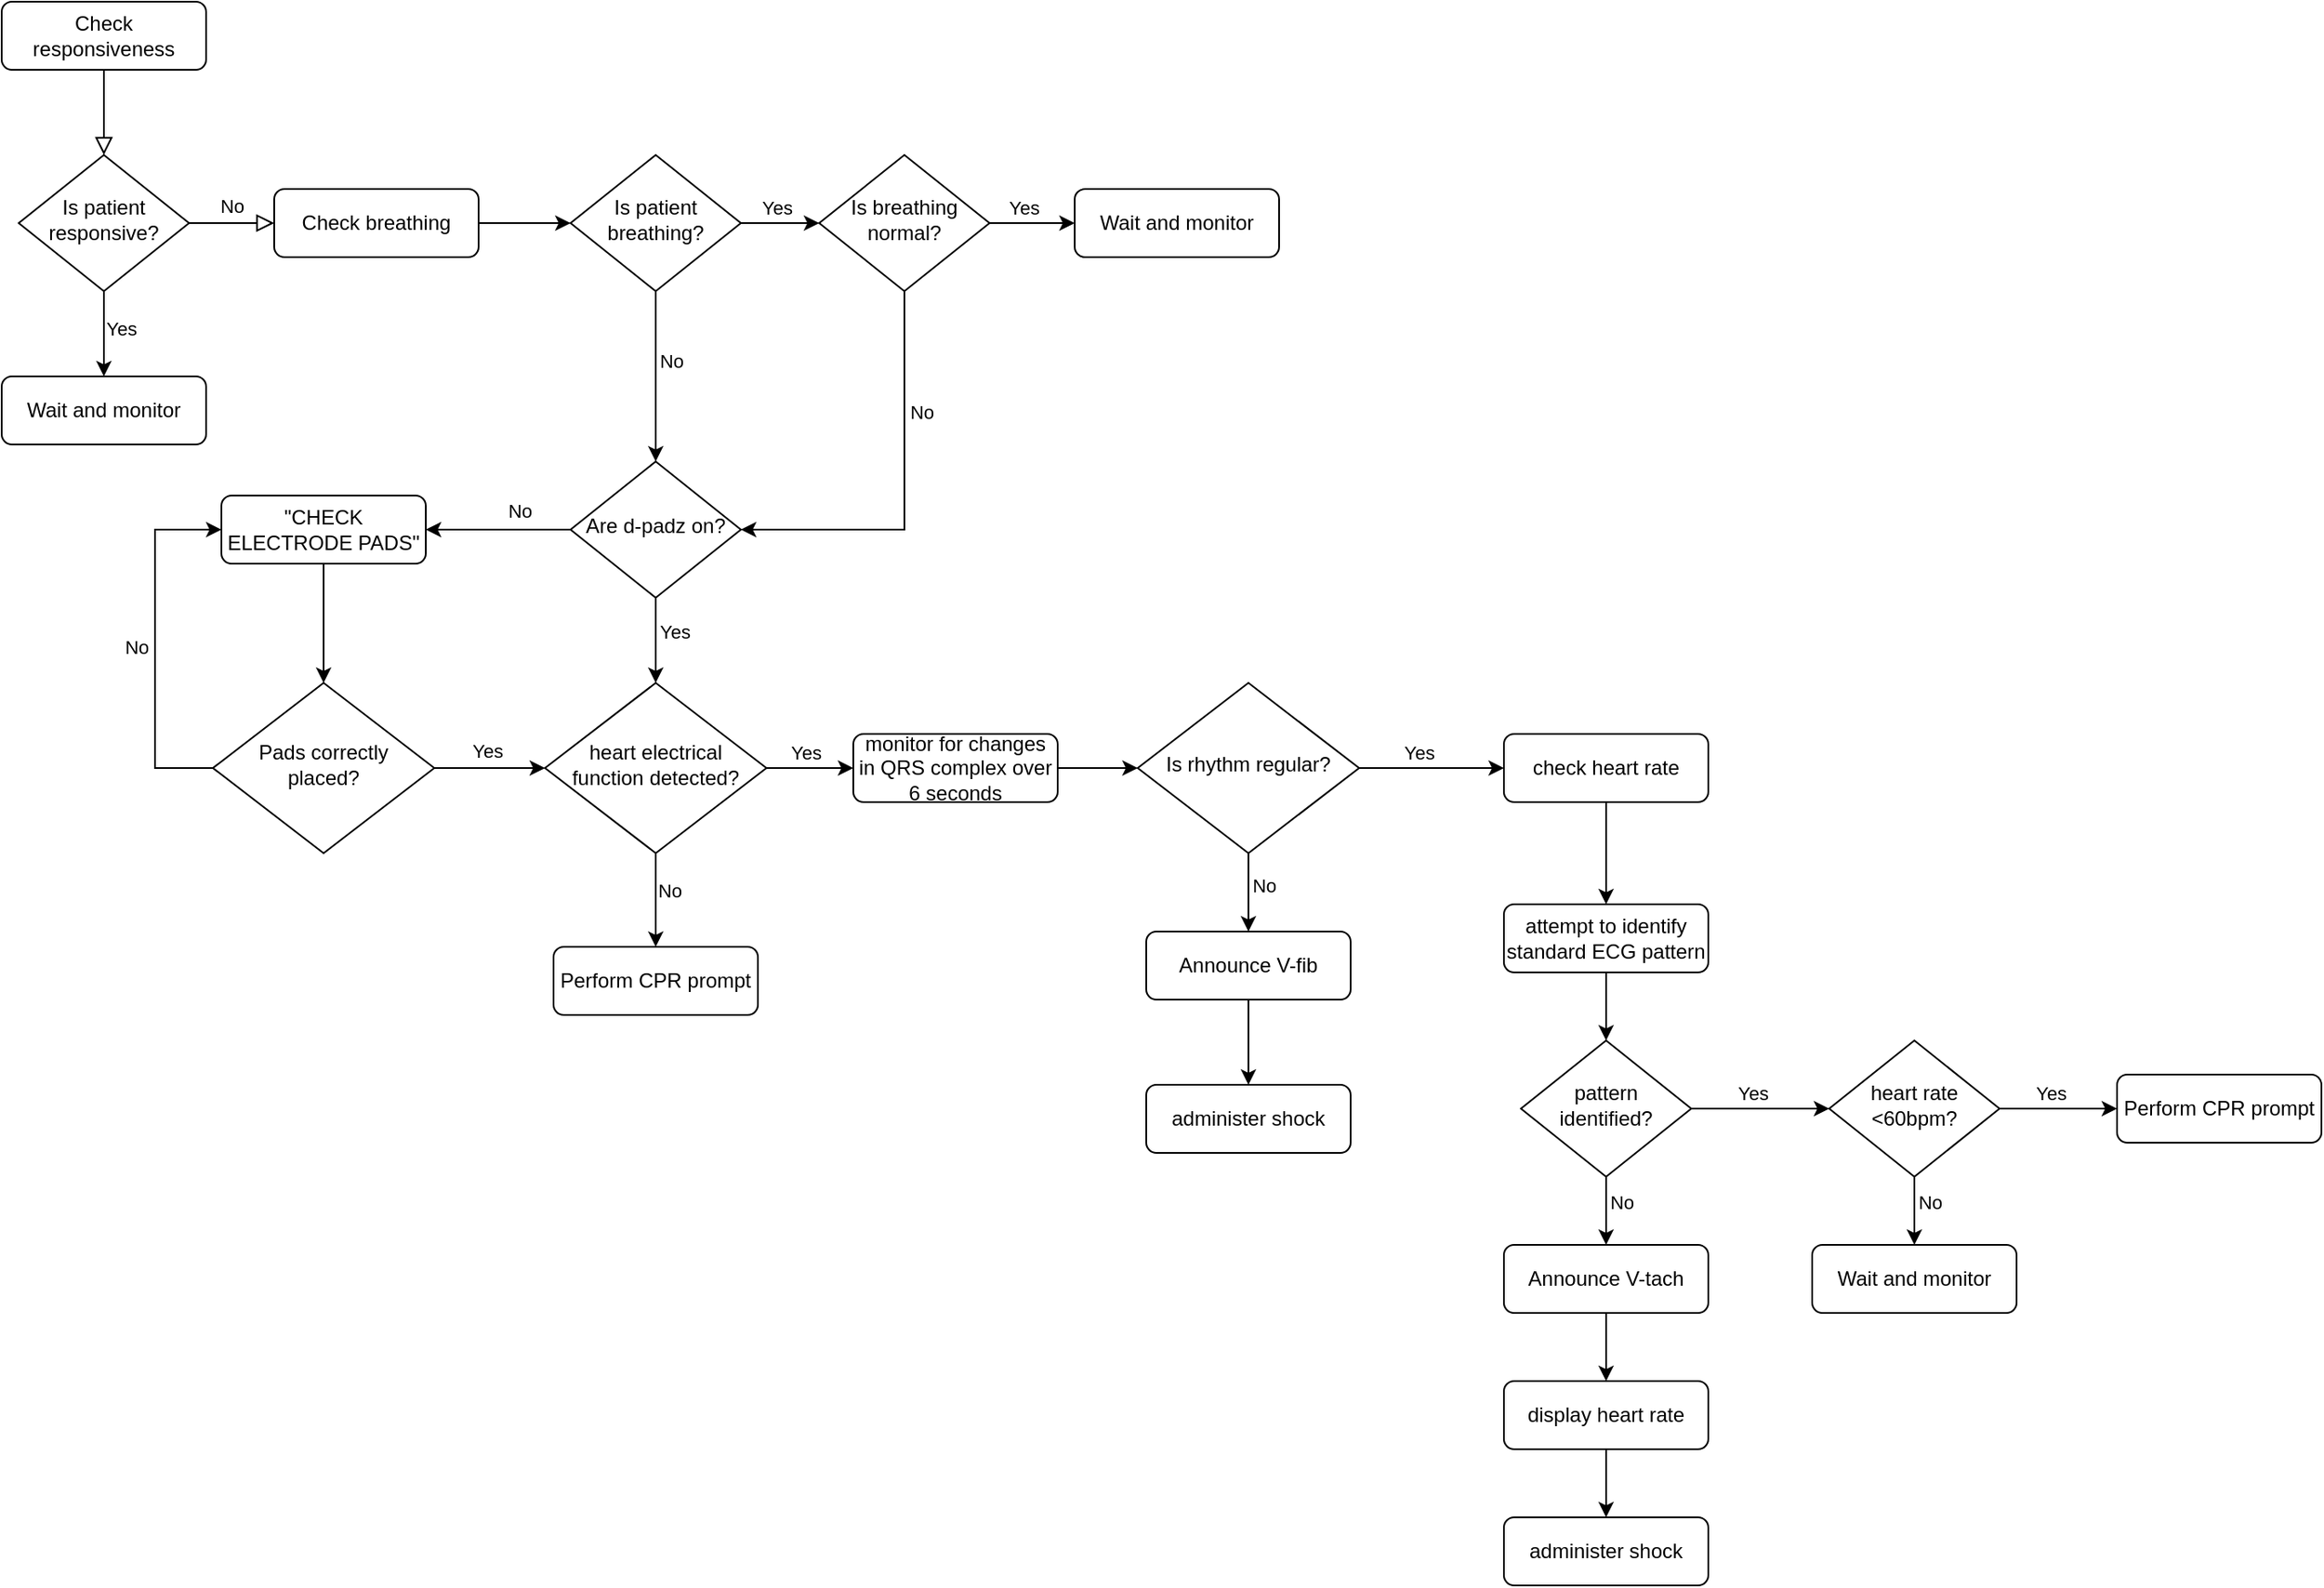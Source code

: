<mxfile version="22.0.3" type="device">
  <diagram id="C5RBs43oDa-KdzZeNtuy" name="Page-1">
    <mxGraphModel dx="1124" dy="608" grid="1" gridSize="10" guides="1" tooltips="1" connect="1" arrows="1" fold="1" page="1" pageScale="1" pageWidth="827" pageHeight="1169" math="0" shadow="0">
      <root>
        <mxCell id="WIyWlLk6GJQsqaUBKTNV-0" />
        <mxCell id="WIyWlLk6GJQsqaUBKTNV-1" parent="WIyWlLk6GJQsqaUBKTNV-0" />
        <mxCell id="WIyWlLk6GJQsqaUBKTNV-2" value="" style="rounded=0;html=1;jettySize=auto;orthogonalLoop=1;fontSize=11;endArrow=block;endFill=0;endSize=8;strokeWidth=1;shadow=0;labelBackgroundColor=none;edgeStyle=orthogonalEdgeStyle;" parent="WIyWlLk6GJQsqaUBKTNV-1" source="WIyWlLk6GJQsqaUBKTNV-3" target="WIyWlLk6GJQsqaUBKTNV-6" edge="1">
          <mxGeometry relative="1" as="geometry" />
        </mxCell>
        <mxCell id="WIyWlLk6GJQsqaUBKTNV-3" value="Check responsiveness" style="rounded=1;whiteSpace=wrap;html=1;fontSize=12;glass=0;strokeWidth=1;shadow=0;" parent="WIyWlLk6GJQsqaUBKTNV-1" vertex="1">
          <mxGeometry x="160" y="30" width="120" height="40" as="geometry" />
        </mxCell>
        <mxCell id="WIyWlLk6GJQsqaUBKTNV-5" value="No" style="edgeStyle=orthogonalEdgeStyle;rounded=0;html=1;jettySize=auto;orthogonalLoop=1;fontSize=11;endArrow=block;endFill=0;endSize=8;strokeWidth=1;shadow=0;labelBackgroundColor=none;" parent="WIyWlLk6GJQsqaUBKTNV-1" source="WIyWlLk6GJQsqaUBKTNV-6" target="WIyWlLk6GJQsqaUBKTNV-7" edge="1">
          <mxGeometry y="10" relative="1" as="geometry">
            <mxPoint as="offset" />
          </mxGeometry>
        </mxCell>
        <mxCell id="4riuY8ZnuzYloTi2gnYZ-10" style="edgeStyle=orthogonalEdgeStyle;rounded=0;orthogonalLoop=1;jettySize=auto;html=1;exitX=0.5;exitY=1;exitDx=0;exitDy=0;entryX=0.5;entryY=0;entryDx=0;entryDy=0;" parent="WIyWlLk6GJQsqaUBKTNV-1" source="WIyWlLk6GJQsqaUBKTNV-6" target="4riuY8ZnuzYloTi2gnYZ-9" edge="1">
          <mxGeometry relative="1" as="geometry" />
        </mxCell>
        <mxCell id="4riuY8ZnuzYloTi2gnYZ-11" value="Yes" style="edgeLabel;html=1;align=center;verticalAlign=middle;resizable=0;points=[];" parent="4riuY8ZnuzYloTi2gnYZ-10" vertex="1" connectable="0">
          <mxGeometry x="-0.12" relative="1" as="geometry">
            <mxPoint x="10" as="offset" />
          </mxGeometry>
        </mxCell>
        <mxCell id="WIyWlLk6GJQsqaUBKTNV-6" value="Is patient responsive?" style="rhombus;whiteSpace=wrap;html=1;shadow=0;fontFamily=Helvetica;fontSize=12;align=center;strokeWidth=1;spacing=6;spacingTop=-4;" parent="WIyWlLk6GJQsqaUBKTNV-1" vertex="1">
          <mxGeometry x="170" y="120" width="100" height="80" as="geometry" />
        </mxCell>
        <mxCell id="4riuY8ZnuzYloTi2gnYZ-2" style="edgeStyle=orthogonalEdgeStyle;rounded=0;orthogonalLoop=1;jettySize=auto;html=1;entryX=0;entryY=0.5;entryDx=0;entryDy=0;" parent="WIyWlLk6GJQsqaUBKTNV-1" source="WIyWlLk6GJQsqaUBKTNV-7" target="4riuY8ZnuzYloTi2gnYZ-0" edge="1">
          <mxGeometry relative="1" as="geometry" />
        </mxCell>
        <mxCell id="WIyWlLk6GJQsqaUBKTNV-7" value="Check breathing" style="rounded=1;whiteSpace=wrap;html=1;fontSize=12;glass=0;strokeWidth=1;shadow=0;" parent="WIyWlLk6GJQsqaUBKTNV-1" vertex="1">
          <mxGeometry x="320" y="140" width="120" height="40" as="geometry" />
        </mxCell>
        <mxCell id="4riuY8ZnuzYloTi2gnYZ-5" style="edgeStyle=orthogonalEdgeStyle;rounded=0;orthogonalLoop=1;jettySize=auto;html=1;entryX=0;entryY=0.5;entryDx=0;entryDy=0;" parent="WIyWlLk6GJQsqaUBKTNV-1" source="4riuY8ZnuzYloTi2gnYZ-0" target="4riuY8ZnuzYloTi2gnYZ-13" edge="1">
          <mxGeometry relative="1" as="geometry">
            <mxPoint x="640" y="160" as="targetPoint" />
          </mxGeometry>
        </mxCell>
        <mxCell id="4riuY8ZnuzYloTi2gnYZ-8" value="Yes" style="edgeLabel;html=1;align=center;verticalAlign=middle;resizable=0;points=[];" parent="4riuY8ZnuzYloTi2gnYZ-5" vertex="1" connectable="0">
          <mxGeometry x="-0.096" y="2" relative="1" as="geometry">
            <mxPoint y="-7" as="offset" />
          </mxGeometry>
        </mxCell>
        <mxCell id="4riuY8ZnuzYloTi2gnYZ-17" style="edgeStyle=orthogonalEdgeStyle;rounded=0;orthogonalLoop=1;jettySize=auto;html=1;exitX=0.5;exitY=1;exitDx=0;exitDy=0;entryX=0.5;entryY=0;entryDx=0;entryDy=0;" parent="WIyWlLk6GJQsqaUBKTNV-1" source="4riuY8ZnuzYloTi2gnYZ-0" target="4riuY8ZnuzYloTi2gnYZ-23" edge="1">
          <mxGeometry relative="1" as="geometry">
            <mxPoint x="584" y="320" as="targetPoint" />
          </mxGeometry>
        </mxCell>
        <mxCell id="4riuY8ZnuzYloTi2gnYZ-18" value="No" style="edgeLabel;html=1;align=center;verticalAlign=middle;resizable=0;points=[];" parent="4riuY8ZnuzYloTi2gnYZ-17" vertex="1" connectable="0">
          <mxGeometry x="-0.12" y="-1" relative="1" as="geometry">
            <mxPoint x="10" y="-3" as="offset" />
          </mxGeometry>
        </mxCell>
        <mxCell id="4riuY8ZnuzYloTi2gnYZ-0" value="Is patient breathing?" style="rhombus;whiteSpace=wrap;html=1;shadow=0;fontFamily=Helvetica;fontSize=12;align=center;strokeWidth=1;spacing=6;spacingTop=-4;" parent="WIyWlLk6GJQsqaUBKTNV-1" vertex="1">
          <mxGeometry x="494" y="120" width="100" height="80" as="geometry" />
        </mxCell>
        <mxCell id="4riuY8ZnuzYloTi2gnYZ-9" value="Wait and monitor" style="rounded=1;whiteSpace=wrap;html=1;fontSize=12;glass=0;strokeWidth=1;shadow=0;" parent="WIyWlLk6GJQsqaUBKTNV-1" vertex="1">
          <mxGeometry x="160" y="250" width="120" height="40" as="geometry" />
        </mxCell>
        <mxCell id="4riuY8ZnuzYloTi2gnYZ-12" value="Wait and monitor" style="rounded=1;whiteSpace=wrap;html=1;fontSize=12;glass=0;strokeWidth=1;shadow=0;" parent="WIyWlLk6GJQsqaUBKTNV-1" vertex="1">
          <mxGeometry x="790" y="140" width="120" height="40" as="geometry" />
        </mxCell>
        <mxCell id="4riuY8ZnuzYloTi2gnYZ-14" style="edgeStyle=orthogonalEdgeStyle;rounded=0;orthogonalLoop=1;jettySize=auto;html=1;exitX=1;exitY=0.5;exitDx=0;exitDy=0;entryX=0;entryY=0.5;entryDx=0;entryDy=0;" parent="WIyWlLk6GJQsqaUBKTNV-1" source="4riuY8ZnuzYloTi2gnYZ-13" target="4riuY8ZnuzYloTi2gnYZ-12" edge="1">
          <mxGeometry relative="1" as="geometry" />
        </mxCell>
        <mxCell id="4riuY8ZnuzYloTi2gnYZ-15" value="Yes" style="edgeLabel;html=1;align=center;verticalAlign=middle;resizable=0;points=[];" parent="4riuY8ZnuzYloTi2gnYZ-14" vertex="1" connectable="0">
          <mxGeometry x="-0.216" y="-1" relative="1" as="geometry">
            <mxPoint y="-10" as="offset" />
          </mxGeometry>
        </mxCell>
        <mxCell id="4riuY8ZnuzYloTi2gnYZ-21" style="edgeStyle=orthogonalEdgeStyle;rounded=0;orthogonalLoop=1;jettySize=auto;html=1;exitX=0.5;exitY=1;exitDx=0;exitDy=0;entryX=1;entryY=0.5;entryDx=0;entryDy=0;" parent="WIyWlLk6GJQsqaUBKTNV-1" source="4riuY8ZnuzYloTi2gnYZ-13" target="4riuY8ZnuzYloTi2gnYZ-23" edge="1">
          <mxGeometry relative="1" as="geometry">
            <mxPoint x="700" y="320" as="targetPoint" />
          </mxGeometry>
        </mxCell>
        <mxCell id="4riuY8ZnuzYloTi2gnYZ-22" value="No" style="edgeLabel;html=1;align=center;verticalAlign=middle;resizable=0;points=[];" parent="4riuY8ZnuzYloTi2gnYZ-21" vertex="1" connectable="0">
          <mxGeometry x="-0.404" relative="1" as="geometry">
            <mxPoint x="10" as="offset" />
          </mxGeometry>
        </mxCell>
        <mxCell id="4riuY8ZnuzYloTi2gnYZ-13" value="Is breathing normal?" style="rhombus;whiteSpace=wrap;html=1;shadow=0;fontFamily=Helvetica;fontSize=12;align=center;strokeWidth=1;spacing=6;spacingTop=-4;" parent="WIyWlLk6GJQsqaUBKTNV-1" vertex="1">
          <mxGeometry x="640" y="120" width="100" height="80" as="geometry" />
        </mxCell>
        <mxCell id="4riuY8ZnuzYloTi2gnYZ-25" style="edgeStyle=orthogonalEdgeStyle;rounded=0;orthogonalLoop=1;jettySize=auto;html=1;exitX=0.5;exitY=1;exitDx=0;exitDy=0;entryX=0.5;entryY=0;entryDx=0;entryDy=0;" parent="WIyWlLk6GJQsqaUBKTNV-1" source="4riuY8ZnuzYloTi2gnYZ-23" target="4riuY8ZnuzYloTi2gnYZ-24" edge="1">
          <mxGeometry relative="1" as="geometry" />
        </mxCell>
        <mxCell id="4riuY8ZnuzYloTi2gnYZ-45" value="Yes" style="edgeLabel;html=1;align=center;verticalAlign=middle;resizable=0;points=[];" parent="4riuY8ZnuzYloTi2gnYZ-25" vertex="1" connectable="0">
          <mxGeometry x="-0.312" y="-1" relative="1" as="geometry">
            <mxPoint x="12" y="3" as="offset" />
          </mxGeometry>
        </mxCell>
        <mxCell id="4riuY8ZnuzYloTi2gnYZ-27" style="edgeStyle=orthogonalEdgeStyle;rounded=0;orthogonalLoop=1;jettySize=auto;html=1;exitX=0;exitY=0.5;exitDx=0;exitDy=0;entryX=1;entryY=0.5;entryDx=0;entryDy=0;" parent="WIyWlLk6GJQsqaUBKTNV-1" source="4riuY8ZnuzYloTi2gnYZ-23" target="JhXloKChQLWPpNnvAnLP-0" edge="1">
          <mxGeometry relative="1" as="geometry">
            <mxPoint x="350" y="340" as="targetPoint" />
          </mxGeometry>
        </mxCell>
        <mxCell id="4riuY8ZnuzYloTi2gnYZ-29" value="No" style="edgeLabel;html=1;align=center;verticalAlign=middle;resizable=0;points=[];" parent="4riuY8ZnuzYloTi2gnYZ-27" vertex="1" connectable="0">
          <mxGeometry x="-0.373" y="-1" relative="1" as="geometry">
            <mxPoint x="-4" y="-10" as="offset" />
          </mxGeometry>
        </mxCell>
        <mxCell id="4riuY8ZnuzYloTi2gnYZ-23" value="Are d-padz on?" style="rhombus;whiteSpace=wrap;html=1;shadow=0;fontFamily=Helvetica;fontSize=12;align=center;strokeWidth=1;spacing=6;spacingTop=-4;" parent="WIyWlLk6GJQsqaUBKTNV-1" vertex="1">
          <mxGeometry x="494" y="300" width="100" height="80" as="geometry" />
        </mxCell>
        <mxCell id="4riuY8ZnuzYloTi2gnYZ-28" style="edgeStyle=orthogonalEdgeStyle;rounded=0;orthogonalLoop=1;jettySize=auto;html=1;exitX=0.5;exitY=1;exitDx=0;exitDy=0;entryX=0.5;entryY=0;entryDx=0;entryDy=0;" parent="WIyWlLk6GJQsqaUBKTNV-1" source="4riuY8ZnuzYloTi2gnYZ-24" target="4riuY8ZnuzYloTi2gnYZ-26" edge="1">
          <mxGeometry relative="1" as="geometry" />
        </mxCell>
        <mxCell id="4riuY8ZnuzYloTi2gnYZ-30" value="No" style="edgeLabel;html=1;align=center;verticalAlign=middle;resizable=0;points=[];" parent="4riuY8ZnuzYloTi2gnYZ-28" vertex="1" connectable="0">
          <mxGeometry x="-0.386" relative="1" as="geometry">
            <mxPoint x="8" y="5" as="offset" />
          </mxGeometry>
        </mxCell>
        <mxCell id="4riuY8ZnuzYloTi2gnYZ-33" style="edgeStyle=orthogonalEdgeStyle;rounded=0;orthogonalLoop=1;jettySize=auto;html=1;exitX=1;exitY=0.5;exitDx=0;exitDy=0;entryX=0;entryY=0.5;entryDx=0;entryDy=0;" parent="WIyWlLk6GJQsqaUBKTNV-1" source="4riuY8ZnuzYloTi2gnYZ-24" target="4riuY8ZnuzYloTi2gnYZ-32" edge="1">
          <mxGeometry relative="1" as="geometry" />
        </mxCell>
        <mxCell id="4riuY8ZnuzYloTi2gnYZ-34" value="Yes" style="edgeLabel;html=1;align=center;verticalAlign=middle;resizable=0;points=[];" parent="4riuY8ZnuzYloTi2gnYZ-33" vertex="1" connectable="0">
          <mxGeometry x="-0.114" relative="1" as="geometry">
            <mxPoint y="-9" as="offset" />
          </mxGeometry>
        </mxCell>
        <mxCell id="4riuY8ZnuzYloTi2gnYZ-24" value="heart electrical function detected?" style="rhombus;whiteSpace=wrap;html=1;shadow=0;fontFamily=Helvetica;fontSize=12;align=center;strokeWidth=1;spacing=6;spacingTop=-4;" parent="WIyWlLk6GJQsqaUBKTNV-1" vertex="1">
          <mxGeometry x="479" y="430" width="130" height="100" as="geometry" />
        </mxCell>
        <mxCell id="4riuY8ZnuzYloTi2gnYZ-26" value="Perform CPR prompt" style="rounded=1;whiteSpace=wrap;html=1;fontSize=12;glass=0;strokeWidth=1;shadow=0;" parent="WIyWlLk6GJQsqaUBKTNV-1" vertex="1">
          <mxGeometry x="484" y="585" width="120" height="40" as="geometry" />
        </mxCell>
        <mxCell id="4riuY8ZnuzYloTi2gnYZ-36" style="edgeStyle=orthogonalEdgeStyle;rounded=0;orthogonalLoop=1;jettySize=auto;html=1;exitX=1;exitY=0.5;exitDx=0;exitDy=0;entryX=0;entryY=0.5;entryDx=0;entryDy=0;" parent="WIyWlLk6GJQsqaUBKTNV-1" source="4riuY8ZnuzYloTi2gnYZ-32" target="4riuY8ZnuzYloTi2gnYZ-35" edge="1">
          <mxGeometry relative="1" as="geometry" />
        </mxCell>
        <mxCell id="4riuY8ZnuzYloTi2gnYZ-32" value="monitor for changes in QRS complex over 6 seconds" style="rounded=1;whiteSpace=wrap;html=1;fontSize=12;glass=0;strokeWidth=1;shadow=0;" parent="WIyWlLk6GJQsqaUBKTNV-1" vertex="1">
          <mxGeometry x="660" y="460" width="120" height="40" as="geometry" />
        </mxCell>
        <mxCell id="4riuY8ZnuzYloTi2gnYZ-38" style="edgeStyle=orthogonalEdgeStyle;rounded=0;orthogonalLoop=1;jettySize=auto;html=1;exitX=1;exitY=0.5;exitDx=0;exitDy=0;entryX=0;entryY=0.5;entryDx=0;entryDy=0;" parent="WIyWlLk6GJQsqaUBKTNV-1" source="4riuY8ZnuzYloTi2gnYZ-35" target="4riuY8ZnuzYloTi2gnYZ-58" edge="1">
          <mxGeometry relative="1" as="geometry">
            <mxPoint x="999" y="480" as="sourcePoint" />
            <mxPoint x="972" y="600" as="targetPoint" />
          </mxGeometry>
        </mxCell>
        <mxCell id="4riuY8ZnuzYloTi2gnYZ-39" value="Yes" style="edgeLabel;html=1;align=center;verticalAlign=middle;resizable=0;points=[];" parent="4riuY8ZnuzYloTi2gnYZ-38" vertex="1" connectable="0">
          <mxGeometry x="-0.191" y="1" relative="1" as="geometry">
            <mxPoint y="-8" as="offset" />
          </mxGeometry>
        </mxCell>
        <mxCell id="4riuY8ZnuzYloTi2gnYZ-35" value="Is rhythm regular?" style="rhombus;whiteSpace=wrap;html=1;shadow=0;fontFamily=Helvetica;fontSize=12;align=center;strokeWidth=1;spacing=6;spacingTop=-4;" parent="WIyWlLk6GJQsqaUBKTNV-1" vertex="1">
          <mxGeometry x="827" y="430" width="130" height="100" as="geometry" />
        </mxCell>
        <mxCell id="4riuY8ZnuzYloTi2gnYZ-47" style="edgeStyle=orthogonalEdgeStyle;rounded=0;orthogonalLoop=1;jettySize=auto;html=1;exitX=0.5;exitY=1;exitDx=0;exitDy=0;entryX=0.5;entryY=0;entryDx=0;entryDy=0;" parent="WIyWlLk6GJQsqaUBKTNV-1" source="4riuY8ZnuzYloTi2gnYZ-44" target="4riuY8ZnuzYloTi2gnYZ-46" edge="1">
          <mxGeometry relative="1" as="geometry" />
        </mxCell>
        <mxCell id="4riuY8ZnuzYloTi2gnYZ-44" value="attempt to identify standard ECG pattern" style="rounded=1;whiteSpace=wrap;html=1;fontSize=12;glass=0;strokeWidth=1;shadow=0;" parent="WIyWlLk6GJQsqaUBKTNV-1" vertex="1">
          <mxGeometry x="1042" y="560" width="120" height="40" as="geometry" />
        </mxCell>
        <mxCell id="4riuY8ZnuzYloTi2gnYZ-50" style="edgeStyle=orthogonalEdgeStyle;rounded=0;orthogonalLoop=1;jettySize=auto;html=1;exitX=1;exitY=0.5;exitDx=0;exitDy=0;entryX=0;entryY=0.5;entryDx=0;entryDy=0;" parent="WIyWlLk6GJQsqaUBKTNV-1" source="4riuY8ZnuzYloTi2gnYZ-46" target="4riuY8ZnuzYloTi2gnYZ-52" edge="1">
          <mxGeometry relative="1" as="geometry">
            <mxPoint x="1283" y="660" as="targetPoint" />
          </mxGeometry>
        </mxCell>
        <mxCell id="4riuY8ZnuzYloTi2gnYZ-51" value="Yes" style="edgeLabel;html=1;align=center;verticalAlign=middle;resizable=0;points=[];" parent="4riuY8ZnuzYloTi2gnYZ-50" vertex="1" connectable="0">
          <mxGeometry x="-0.144" y="1" relative="1" as="geometry">
            <mxPoint x="1" y="-8" as="offset" />
          </mxGeometry>
        </mxCell>
        <mxCell id="4riuY8ZnuzYloTi2gnYZ-61" style="edgeStyle=orthogonalEdgeStyle;rounded=0;orthogonalLoop=1;jettySize=auto;html=1;exitX=0.5;exitY=1;exitDx=0;exitDy=0;entryX=0.5;entryY=0;entryDx=0;entryDy=0;" parent="WIyWlLk6GJQsqaUBKTNV-1" source="4riuY8ZnuzYloTi2gnYZ-46" target="4riuY8ZnuzYloTi2gnYZ-60" edge="1">
          <mxGeometry relative="1" as="geometry" />
        </mxCell>
        <mxCell id="4riuY8ZnuzYloTi2gnYZ-67" value="No" style="edgeLabel;html=1;align=center;verticalAlign=middle;resizable=0;points=[];" parent="4riuY8ZnuzYloTi2gnYZ-61" vertex="1" connectable="0">
          <mxGeometry x="-0.247" relative="1" as="geometry">
            <mxPoint x="9" as="offset" />
          </mxGeometry>
        </mxCell>
        <mxCell id="4riuY8ZnuzYloTi2gnYZ-46" value="pattern identified?" style="rhombus;whiteSpace=wrap;html=1;shadow=0;fontFamily=Helvetica;fontSize=12;align=center;strokeWidth=1;spacing=6;spacingTop=-4;" parent="WIyWlLk6GJQsqaUBKTNV-1" vertex="1">
          <mxGeometry x="1052" y="640" width="100" height="80" as="geometry" />
        </mxCell>
        <mxCell id="4riuY8ZnuzYloTi2gnYZ-55" style="edgeStyle=orthogonalEdgeStyle;rounded=0;orthogonalLoop=1;jettySize=auto;html=1;exitX=1;exitY=0.5;exitDx=0;exitDy=0;entryX=0;entryY=0.5;entryDx=0;entryDy=0;" parent="WIyWlLk6GJQsqaUBKTNV-1" source="4riuY8ZnuzYloTi2gnYZ-52" target="4riuY8ZnuzYloTi2gnYZ-54" edge="1">
          <mxGeometry relative="1" as="geometry" />
        </mxCell>
        <mxCell id="4riuY8ZnuzYloTi2gnYZ-56" value="Yes" style="edgeLabel;html=1;align=center;verticalAlign=middle;resizable=0;points=[];" parent="4riuY8ZnuzYloTi2gnYZ-55" vertex="1" connectable="0">
          <mxGeometry x="-0.128" y="1" relative="1" as="geometry">
            <mxPoint y="-8" as="offset" />
          </mxGeometry>
        </mxCell>
        <mxCell id="4riuY8ZnuzYloTi2gnYZ-78" style="edgeStyle=orthogonalEdgeStyle;rounded=0;orthogonalLoop=1;jettySize=auto;html=1;exitX=0.5;exitY=1;exitDx=0;exitDy=0;entryX=0.5;entryY=0;entryDx=0;entryDy=0;" parent="WIyWlLk6GJQsqaUBKTNV-1" source="4riuY8ZnuzYloTi2gnYZ-52" target="4riuY8ZnuzYloTi2gnYZ-77" edge="1">
          <mxGeometry relative="1" as="geometry" />
        </mxCell>
        <mxCell id="4riuY8ZnuzYloTi2gnYZ-79" value="No" style="edgeLabel;html=1;align=center;verticalAlign=middle;resizable=0;points=[];" parent="4riuY8ZnuzYloTi2gnYZ-78" vertex="1" connectable="0">
          <mxGeometry x="-0.268" y="1" relative="1" as="geometry">
            <mxPoint x="8" as="offset" />
          </mxGeometry>
        </mxCell>
        <mxCell id="4riuY8ZnuzYloTi2gnYZ-52" value="heart rate &amp;lt;60bpm?" style="rhombus;whiteSpace=wrap;html=1;shadow=0;fontFamily=Helvetica;fontSize=12;align=center;strokeWidth=1;spacing=6;spacingTop=-4;" parent="WIyWlLk6GJQsqaUBKTNV-1" vertex="1">
          <mxGeometry x="1233" y="640" width="100" height="80" as="geometry" />
        </mxCell>
        <mxCell id="4riuY8ZnuzYloTi2gnYZ-54" value="Perform CPR prompt" style="rounded=1;whiteSpace=wrap;html=1;fontSize=12;glass=0;strokeWidth=1;shadow=0;" parent="WIyWlLk6GJQsqaUBKTNV-1" vertex="1">
          <mxGeometry x="1402" y="660" width="120" height="40" as="geometry" />
        </mxCell>
        <mxCell id="4riuY8ZnuzYloTi2gnYZ-59" style="edgeStyle=orthogonalEdgeStyle;rounded=0;orthogonalLoop=1;jettySize=auto;html=1;exitX=0.5;exitY=1;exitDx=0;exitDy=0;entryX=0.5;entryY=0;entryDx=0;entryDy=0;" parent="WIyWlLk6GJQsqaUBKTNV-1" source="4riuY8ZnuzYloTi2gnYZ-58" target="4riuY8ZnuzYloTi2gnYZ-44" edge="1">
          <mxGeometry relative="1" as="geometry" />
        </mxCell>
        <mxCell id="4riuY8ZnuzYloTi2gnYZ-58" value="check heart rate" style="rounded=1;whiteSpace=wrap;html=1;fontSize=12;glass=0;strokeWidth=1;shadow=0;" parent="WIyWlLk6GJQsqaUBKTNV-1" vertex="1">
          <mxGeometry x="1042" y="460" width="120" height="40" as="geometry" />
        </mxCell>
        <mxCell id="4riuY8ZnuzYloTi2gnYZ-73" style="edgeStyle=orthogonalEdgeStyle;rounded=0;orthogonalLoop=1;jettySize=auto;html=1;exitX=0.5;exitY=1;exitDx=0;exitDy=0;entryX=0.5;entryY=0;entryDx=0;entryDy=0;" parent="WIyWlLk6GJQsqaUBKTNV-1" source="4riuY8ZnuzYloTi2gnYZ-60" target="4riuY8ZnuzYloTi2gnYZ-62" edge="1">
          <mxGeometry relative="1" as="geometry" />
        </mxCell>
        <mxCell id="4riuY8ZnuzYloTi2gnYZ-60" value="Announce V-tach" style="rounded=1;whiteSpace=wrap;html=1;fontSize=12;glass=0;strokeWidth=1;shadow=0;" parent="WIyWlLk6GJQsqaUBKTNV-1" vertex="1">
          <mxGeometry x="1042" y="760" width="120" height="40" as="geometry" />
        </mxCell>
        <mxCell id="4riuY8ZnuzYloTi2gnYZ-66" style="edgeStyle=orthogonalEdgeStyle;rounded=0;orthogonalLoop=1;jettySize=auto;html=1;exitX=0.5;exitY=1;exitDx=0;exitDy=0;entryX=0.5;entryY=0;entryDx=0;entryDy=0;" parent="WIyWlLk6GJQsqaUBKTNV-1" source="4riuY8ZnuzYloTi2gnYZ-62" target="4riuY8ZnuzYloTi2gnYZ-65" edge="1">
          <mxGeometry relative="1" as="geometry" />
        </mxCell>
        <mxCell id="4riuY8ZnuzYloTi2gnYZ-62" value="display heart rate" style="rounded=1;whiteSpace=wrap;html=1;fontSize=12;glass=0;strokeWidth=1;shadow=0;" parent="WIyWlLk6GJQsqaUBKTNV-1" vertex="1">
          <mxGeometry x="1042" y="840" width="120" height="40" as="geometry" />
        </mxCell>
        <mxCell id="4riuY8ZnuzYloTi2gnYZ-65" value="administer shock" style="rounded=1;whiteSpace=wrap;html=1;fontSize=12;glass=0;strokeWidth=1;shadow=0;" parent="WIyWlLk6GJQsqaUBKTNV-1" vertex="1">
          <mxGeometry x="1042" y="920" width="120" height="40" as="geometry" />
        </mxCell>
        <mxCell id="4riuY8ZnuzYloTi2gnYZ-72" style="edgeStyle=orthogonalEdgeStyle;rounded=0;orthogonalLoop=1;jettySize=auto;html=1;entryX=0.5;entryY=0;entryDx=0;entryDy=0;exitX=0.5;exitY=1;exitDx=0;exitDy=0;" parent="WIyWlLk6GJQsqaUBKTNV-1" source="4riuY8ZnuzYloTi2gnYZ-35" target="4riuY8ZnuzYloTi2gnYZ-71" edge="1">
          <mxGeometry relative="1" as="geometry">
            <mxPoint x="960" y="530" as="sourcePoint" />
          </mxGeometry>
        </mxCell>
        <mxCell id="4riuY8ZnuzYloTi2gnYZ-76" value="No" style="edgeLabel;html=1;align=center;verticalAlign=middle;resizable=0;points=[];" parent="4riuY8ZnuzYloTi2gnYZ-72" vertex="1" connectable="0">
          <mxGeometry x="-0.309" y="-1" relative="1" as="geometry">
            <mxPoint x="10" y="3" as="offset" />
          </mxGeometry>
        </mxCell>
        <mxCell id="4riuY8ZnuzYloTi2gnYZ-75" style="edgeStyle=orthogonalEdgeStyle;rounded=0;orthogonalLoop=1;jettySize=auto;html=1;exitX=0.5;exitY=1;exitDx=0;exitDy=0;entryX=0.5;entryY=0;entryDx=0;entryDy=0;" parent="WIyWlLk6GJQsqaUBKTNV-1" source="4riuY8ZnuzYloTi2gnYZ-71" target="4riuY8ZnuzYloTi2gnYZ-74" edge="1">
          <mxGeometry relative="1" as="geometry" />
        </mxCell>
        <mxCell id="4riuY8ZnuzYloTi2gnYZ-71" value="Announce V-fib" style="rounded=1;whiteSpace=wrap;html=1;fontSize=12;glass=0;strokeWidth=1;shadow=0;" parent="WIyWlLk6GJQsqaUBKTNV-1" vertex="1">
          <mxGeometry x="832" y="576" width="120" height="40" as="geometry" />
        </mxCell>
        <mxCell id="4riuY8ZnuzYloTi2gnYZ-74" value="administer shock" style="rounded=1;whiteSpace=wrap;html=1;fontSize=12;glass=0;strokeWidth=1;shadow=0;" parent="WIyWlLk6GJQsqaUBKTNV-1" vertex="1">
          <mxGeometry x="832" y="666" width="120" height="40" as="geometry" />
        </mxCell>
        <mxCell id="4riuY8ZnuzYloTi2gnYZ-77" value="Wait and monitor" style="rounded=1;whiteSpace=wrap;html=1;fontSize=12;glass=0;strokeWidth=1;shadow=0;" parent="WIyWlLk6GJQsqaUBKTNV-1" vertex="1">
          <mxGeometry x="1223" y="760" width="120" height="40" as="geometry" />
        </mxCell>
        <mxCell id="JhXloKChQLWPpNnvAnLP-3" style="edgeStyle=orthogonalEdgeStyle;rounded=0;orthogonalLoop=1;jettySize=auto;html=1;exitX=0.5;exitY=1;exitDx=0;exitDy=0;entryX=0.5;entryY=0;entryDx=0;entryDy=0;" edge="1" parent="WIyWlLk6GJQsqaUBKTNV-1" source="JhXloKChQLWPpNnvAnLP-0" target="JhXloKChQLWPpNnvAnLP-1">
          <mxGeometry relative="1" as="geometry" />
        </mxCell>
        <mxCell id="JhXloKChQLWPpNnvAnLP-0" value="&quot;CHECK ELECTRODE PADS&quot;" style="rounded=1;whiteSpace=wrap;html=1;fontSize=12;glass=0;strokeWidth=1;shadow=0;" vertex="1" parent="WIyWlLk6GJQsqaUBKTNV-1">
          <mxGeometry x="289" y="320" width="120" height="40" as="geometry" />
        </mxCell>
        <mxCell id="JhXloKChQLWPpNnvAnLP-4" style="edgeStyle=orthogonalEdgeStyle;rounded=0;orthogonalLoop=1;jettySize=auto;html=1;exitX=0;exitY=0.5;exitDx=0;exitDy=0;entryX=0;entryY=0.5;entryDx=0;entryDy=0;" edge="1" parent="WIyWlLk6GJQsqaUBKTNV-1" source="JhXloKChQLWPpNnvAnLP-1" target="JhXloKChQLWPpNnvAnLP-0">
          <mxGeometry relative="1" as="geometry">
            <Array as="points">
              <mxPoint x="250" y="480" />
              <mxPoint x="250" y="340" />
            </Array>
          </mxGeometry>
        </mxCell>
        <mxCell id="JhXloKChQLWPpNnvAnLP-5" value="No" style="edgeLabel;html=1;align=center;verticalAlign=middle;resizable=0;points=[];" vertex="1" connectable="0" parent="JhXloKChQLWPpNnvAnLP-4">
          <mxGeometry x="-0.016" relative="1" as="geometry">
            <mxPoint x="-11" as="offset" />
          </mxGeometry>
        </mxCell>
        <mxCell id="JhXloKChQLWPpNnvAnLP-6" style="edgeStyle=orthogonalEdgeStyle;rounded=0;orthogonalLoop=1;jettySize=auto;html=1;exitX=1;exitY=0.5;exitDx=0;exitDy=0;entryX=0;entryY=0.5;entryDx=0;entryDy=0;" edge="1" parent="WIyWlLk6GJQsqaUBKTNV-1" source="JhXloKChQLWPpNnvAnLP-1" target="4riuY8ZnuzYloTi2gnYZ-24">
          <mxGeometry relative="1" as="geometry" />
        </mxCell>
        <mxCell id="JhXloKChQLWPpNnvAnLP-7" value="Yes" style="edgeLabel;html=1;align=center;verticalAlign=middle;resizable=0;points=[];" vertex="1" connectable="0" parent="JhXloKChQLWPpNnvAnLP-6">
          <mxGeometry x="-0.021" y="1" relative="1" as="geometry">
            <mxPoint x="-1" y="-9" as="offset" />
          </mxGeometry>
        </mxCell>
        <mxCell id="JhXloKChQLWPpNnvAnLP-1" value="Pads correctly placed?" style="rhombus;whiteSpace=wrap;html=1;shadow=0;fontFamily=Helvetica;fontSize=12;align=center;strokeWidth=1;spacing=6;spacingTop=-4;" vertex="1" parent="WIyWlLk6GJQsqaUBKTNV-1">
          <mxGeometry x="284" y="430" width="130" height="100" as="geometry" />
        </mxCell>
      </root>
    </mxGraphModel>
  </diagram>
</mxfile>
